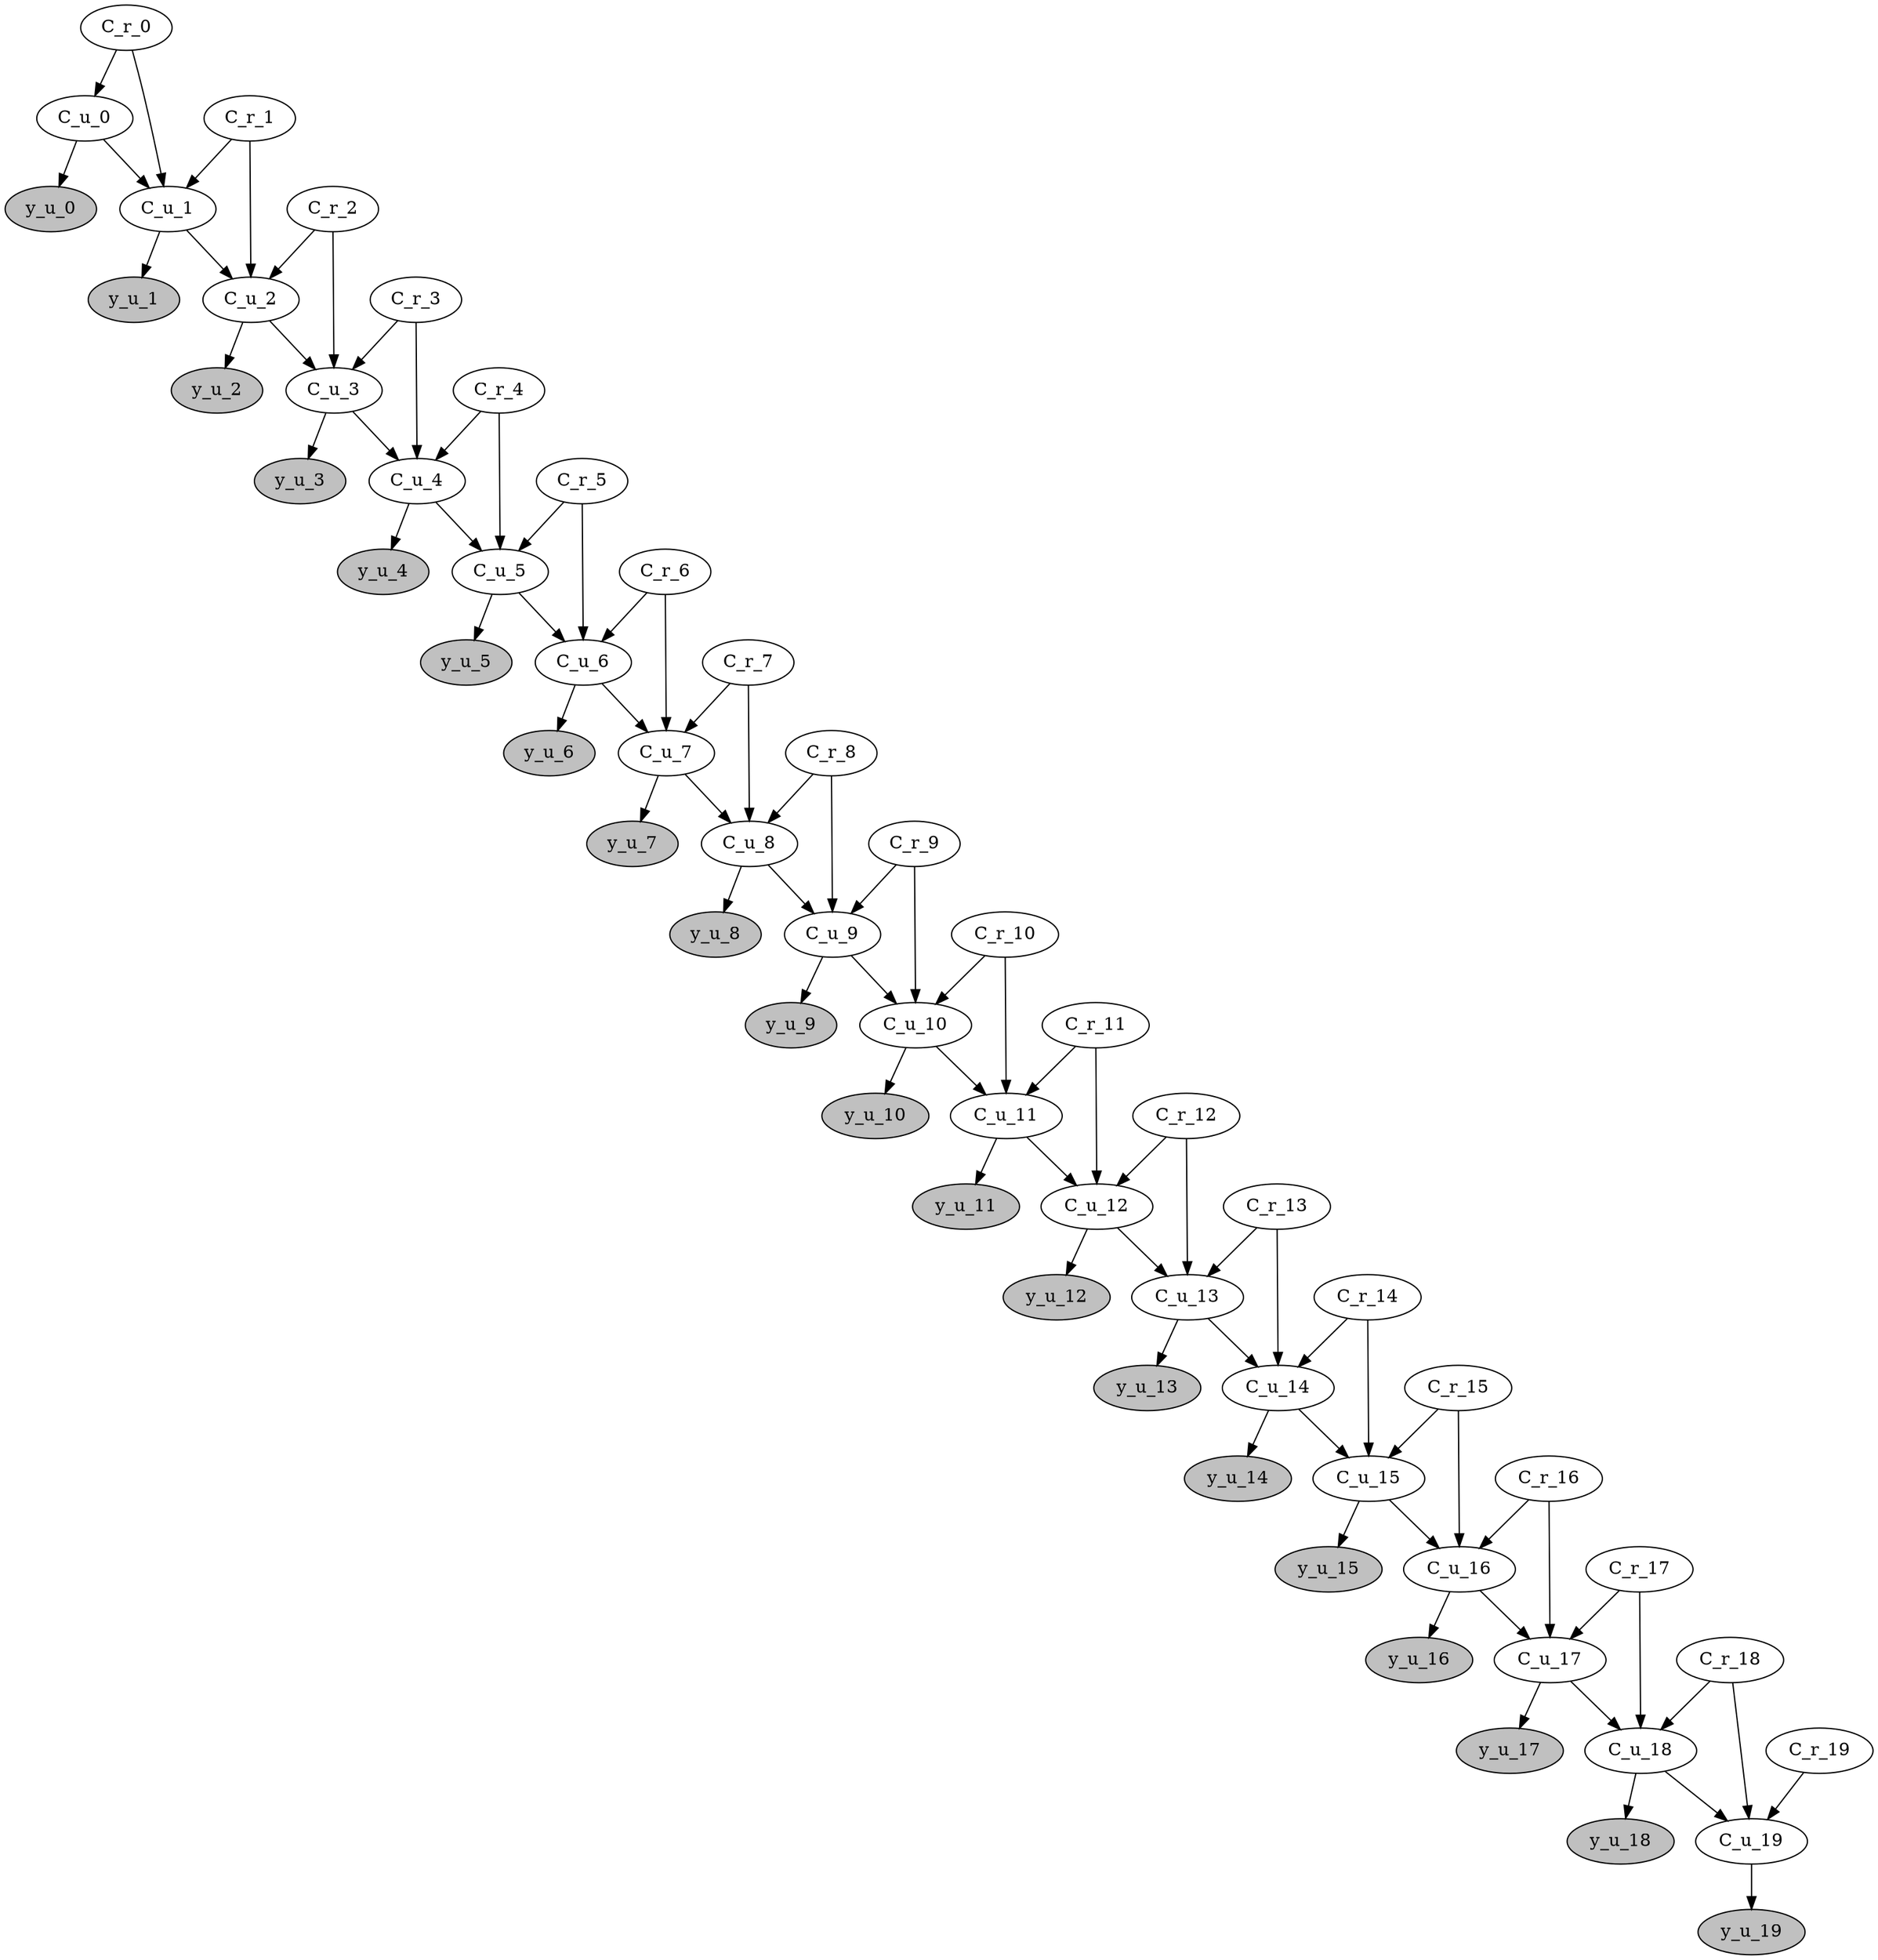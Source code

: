 digraph {
	C_r_0 [label=C_r_0 fillcolor=white shape=ellipse style=filled]
	C_u_0 [label=C_u_0 fillcolor=white shape=ellipse style=filled]
	y_u_0 [label=y_u_0 fillcolor=grey shape=ellipse style=filled]
	C_r_1 [label=C_r_1 fillcolor=white shape=ellipse style=filled]
	C_u_1 [label=C_u_1 fillcolor=white shape=ellipse style=filled]
	y_u_1 [label=y_u_1 fillcolor=grey shape=ellipse style=filled]
	C_r_2 [label=C_r_2 fillcolor=white shape=ellipse style=filled]
	C_u_2 [label=C_u_2 fillcolor=white shape=ellipse style=filled]
	y_u_2 [label=y_u_2 fillcolor=grey shape=ellipse style=filled]
	C_r_3 [label=C_r_3 fillcolor=white shape=ellipse style=filled]
	C_u_3 [label=C_u_3 fillcolor=white shape=ellipse style=filled]
	y_u_3 [label=y_u_3 fillcolor=grey shape=ellipse style=filled]
	C_r_4 [label=C_r_4 fillcolor=white shape=ellipse style=filled]
	C_u_4 [label=C_u_4 fillcolor=white shape=ellipse style=filled]
	y_u_4 [label=y_u_4 fillcolor=grey shape=ellipse style=filled]
	C_r_5 [label=C_r_5 fillcolor=white shape=ellipse style=filled]
	C_u_5 [label=C_u_5 fillcolor=white shape=ellipse style=filled]
	y_u_5 [label=y_u_5 fillcolor=grey shape=ellipse style=filled]
	C_r_6 [label=C_r_6 fillcolor=white shape=ellipse style=filled]
	C_u_6 [label=C_u_6 fillcolor=white shape=ellipse style=filled]
	y_u_6 [label=y_u_6 fillcolor=grey shape=ellipse style=filled]
	C_r_7 [label=C_r_7 fillcolor=white shape=ellipse style=filled]
	C_u_7 [label=C_u_7 fillcolor=white shape=ellipse style=filled]
	y_u_7 [label=y_u_7 fillcolor=grey shape=ellipse style=filled]
	C_r_8 [label=C_r_8 fillcolor=white shape=ellipse style=filled]
	C_u_8 [label=C_u_8 fillcolor=white shape=ellipse style=filled]
	y_u_8 [label=y_u_8 fillcolor=grey shape=ellipse style=filled]
	C_r_9 [label=C_r_9 fillcolor=white shape=ellipse style=filled]
	C_u_9 [label=C_u_9 fillcolor=white shape=ellipse style=filled]
	y_u_9 [label=y_u_9 fillcolor=grey shape=ellipse style=filled]
	C_r_10 [label=C_r_10 fillcolor=white shape=ellipse style=filled]
	C_u_10 [label=C_u_10 fillcolor=white shape=ellipse style=filled]
	y_u_10 [label=y_u_10 fillcolor=grey shape=ellipse style=filled]
	C_r_11 [label=C_r_11 fillcolor=white shape=ellipse style=filled]
	C_u_11 [label=C_u_11 fillcolor=white shape=ellipse style=filled]
	y_u_11 [label=y_u_11 fillcolor=grey shape=ellipse style=filled]
	C_r_12 [label=C_r_12 fillcolor=white shape=ellipse style=filled]
	C_u_12 [label=C_u_12 fillcolor=white shape=ellipse style=filled]
	y_u_12 [label=y_u_12 fillcolor=grey shape=ellipse style=filled]
	C_r_13 [label=C_r_13 fillcolor=white shape=ellipse style=filled]
	C_u_13 [label=C_u_13 fillcolor=white shape=ellipse style=filled]
	y_u_13 [label=y_u_13 fillcolor=grey shape=ellipse style=filled]
	C_r_14 [label=C_r_14 fillcolor=white shape=ellipse style=filled]
	C_u_14 [label=C_u_14 fillcolor=white shape=ellipse style=filled]
	y_u_14 [label=y_u_14 fillcolor=grey shape=ellipse style=filled]
	C_r_15 [label=C_r_15 fillcolor=white shape=ellipse style=filled]
	C_u_15 [label=C_u_15 fillcolor=white shape=ellipse style=filled]
	y_u_15 [label=y_u_15 fillcolor=grey shape=ellipse style=filled]
	C_r_16 [label=C_r_16 fillcolor=white shape=ellipse style=filled]
	C_u_16 [label=C_u_16 fillcolor=white shape=ellipse style=filled]
	y_u_16 [label=y_u_16 fillcolor=grey shape=ellipse style=filled]
	C_r_17 [label=C_r_17 fillcolor=white shape=ellipse style=filled]
	C_u_17 [label=C_u_17 fillcolor=white shape=ellipse style=filled]
	y_u_17 [label=y_u_17 fillcolor=grey shape=ellipse style=filled]
	C_r_18 [label=C_r_18 fillcolor=white shape=ellipse style=filled]
	C_u_18 [label=C_u_18 fillcolor=white shape=ellipse style=filled]
	y_u_18 [label=y_u_18 fillcolor=grey shape=ellipse style=filled]
	C_r_19 [label=C_r_19 fillcolor=white shape=ellipse style=filled]
	C_u_19 [label=C_u_19 fillcolor=white shape=ellipse style=filled]
	y_u_19 [label=y_u_19 fillcolor=grey shape=ellipse style=filled]
	C_r_0 -> C_u_0
	C_u_0 -> y_u_0
	C_r_1 -> C_u_1
	C_r_0 -> C_u_1
	C_u_0 -> C_u_1
	C_u_1 -> y_u_1
	C_r_1 -> C_u_2
	C_u_1 -> C_u_2
	C_r_2 -> C_u_2
	C_u_2 -> y_u_2
	C_u_2 -> C_u_3
	C_r_3 -> C_u_3
	C_r_2 -> C_u_3
	C_u_3 -> y_u_3
	C_r_4 -> C_u_4
	C_u_3 -> C_u_4
	C_r_3 -> C_u_4
	C_u_4 -> y_u_4
	C_u_4 -> C_u_5
	C_r_4 -> C_u_5
	C_r_5 -> C_u_5
	C_u_5 -> y_u_5
	C_r_6 -> C_u_6
	C_u_5 -> C_u_6
	C_r_5 -> C_u_6
	C_u_6 -> y_u_6
	C_r_6 -> C_u_7
	C_u_6 -> C_u_7
	C_r_7 -> C_u_7
	C_u_7 -> y_u_7
	C_u_7 -> C_u_8
	C_r_7 -> C_u_8
	C_r_8 -> C_u_8
	C_u_8 -> y_u_8
	C_u_8 -> C_u_9
	C_r_9 -> C_u_9
	C_r_8 -> C_u_9
	C_u_9 -> y_u_9
	C_u_9 -> C_u_10
	C_r_10 -> C_u_10
	C_r_9 -> C_u_10
	C_u_10 -> y_u_10
	C_u_10 -> C_u_11
	C_r_11 -> C_u_11
	C_r_10 -> C_u_11
	C_u_11 -> y_u_11
	C_r_11 -> C_u_12
	C_u_11 -> C_u_12
	C_r_12 -> C_u_12
	C_u_12 -> y_u_12
	C_r_13 -> C_u_13
	C_u_12 -> C_u_13
	C_r_12 -> C_u_13
	C_u_13 -> y_u_13
	C_r_13 -> C_u_14
	C_r_14 -> C_u_14
	C_u_13 -> C_u_14
	C_u_14 -> y_u_14
	C_r_14 -> C_u_15
	C_u_14 -> C_u_15
	C_r_15 -> C_u_15
	C_u_15 -> y_u_15
	C_r_16 -> C_u_16
	C_r_15 -> C_u_16
	C_u_15 -> C_u_16
	C_u_16 -> y_u_16
	C_r_16 -> C_u_17
	C_r_17 -> C_u_17
	C_u_16 -> C_u_17
	C_u_17 -> y_u_17
	C_r_18 -> C_u_18
	C_u_17 -> C_u_18
	C_r_17 -> C_u_18
	C_u_18 -> y_u_18
	C_u_18 -> C_u_19
	C_r_19 -> C_u_19
	C_r_18 -> C_u_19
	C_u_19 -> y_u_19
}
